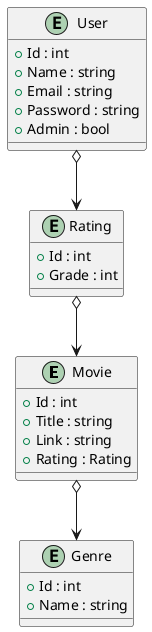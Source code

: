 @startuml "Model"


entity Movie{
    +Id : int 
    + Title : string
    +Link : string
    + Rating : Rating
}
entity User{

    +Id : int
    +Name : string
    +Email : string
    +Password : string
    + Admin : bool
   
}




entity Genre{

+ Id : int
+ Name : string

}

entity Rating{
+ Id : int
+Grade : int



}
User o--> Rating
Rating o--> Movie
Movie o--> Genre

@enduml
